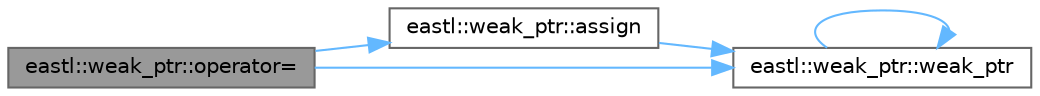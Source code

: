 digraph "eastl::weak_ptr::operator="
{
 // LATEX_PDF_SIZE
  bgcolor="transparent";
  edge [fontname=Helvetica,fontsize=10,labelfontname=Helvetica,labelfontsize=10];
  node [fontname=Helvetica,fontsize=10,shape=box,height=0.2,width=0.4];
  rankdir="LR";
  Node1 [id="Node000001",label="eastl::weak_ptr::operator=",height=0.2,width=0.4,color="gray40", fillcolor="grey60", style="filled", fontcolor="black",tooltip="operator=(weak_ptr)"];
  Node1 -> Node2 [id="edge5_Node000001_Node000002",color="steelblue1",style="solid",tooltip=" "];
  Node2 [id="Node000002",label="eastl::weak_ptr::assign",height=0.2,width=0.4,color="grey40", fillcolor="white", style="filled",URL="$classeastl_1_1weak__ptr.html#ac87b808b78d4ef67d5bfbc22ab704110",tooltip=" "];
  Node2 -> Node3 [id="edge6_Node000002_Node000003",color="steelblue1",style="solid",tooltip=" "];
  Node3 [id="Node000003",label="eastl::weak_ptr::weak_ptr",height=0.2,width=0.4,color="grey40", fillcolor="white", style="filled",URL="$classeastl_1_1weak__ptr.html#a27df6e2a1650d985bdeda33f0303c83f",tooltip=" "];
  Node3 -> Node3 [id="edge7_Node000003_Node000003",color="steelblue1",style="solid",tooltip=" "];
  Node1 -> Node3 [id="edge8_Node000001_Node000003",color="steelblue1",style="solid",tooltip=" "];
}
